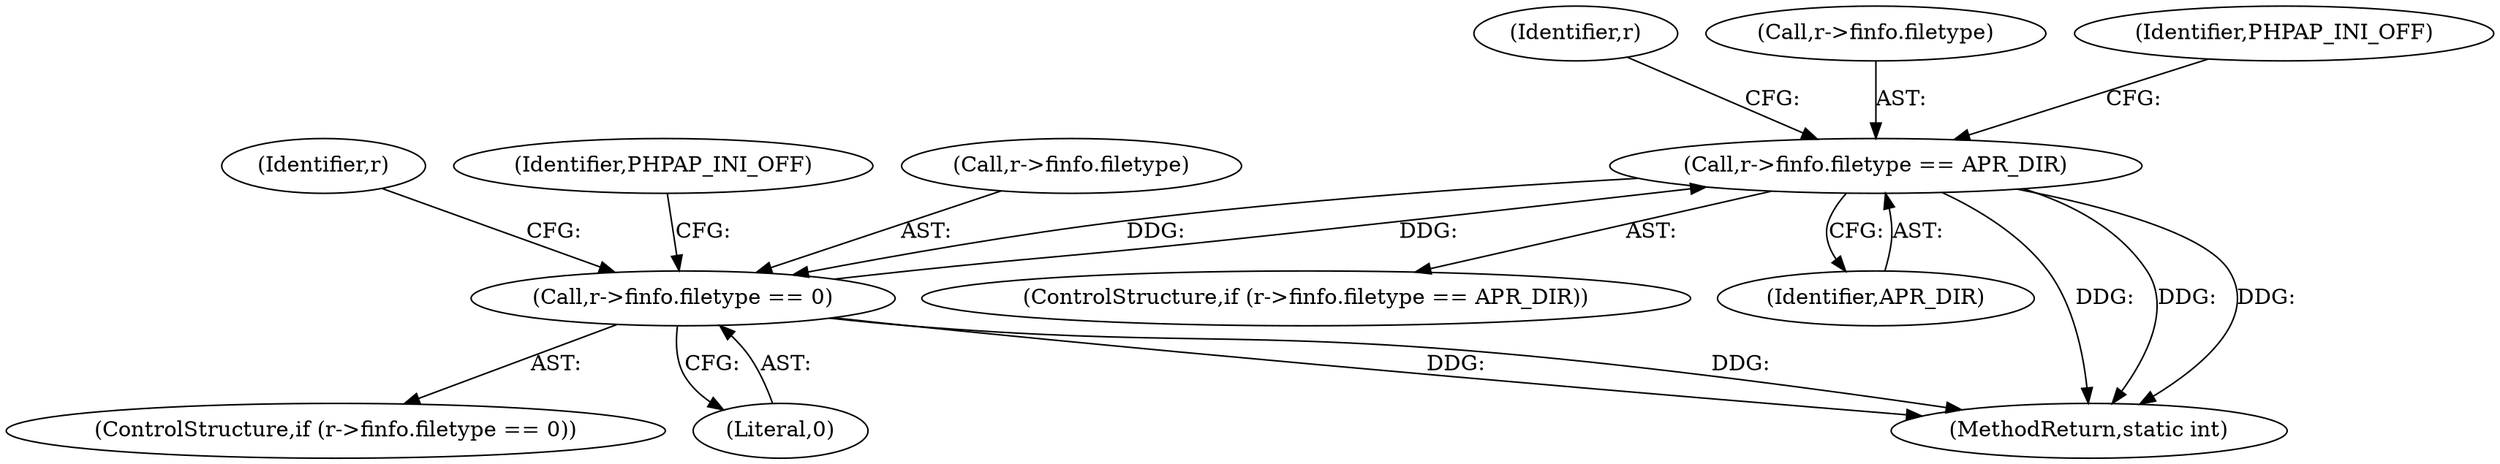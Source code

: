 digraph "0_php-src_23b057742e3cf199612fa8050ae86cae675e214e@pointer" {
"1000282" [label="(Call,r->finfo.filetype == APR_DIR)"];
"1000270" [label="(Call,r->finfo.filetype == 0)"];
"1000282" [label="(Call,r->finfo.filetype == APR_DIR)"];
"1000285" [label="(Identifier,r)"];
"1000281" [label="(ControlStructure,if (r->finfo.filetype == APR_DIR))"];
"1000297" [label="(Identifier,r)"];
"1000269" [label="(ControlStructure,if (r->finfo.filetype == 0))"];
"1000288" [label="(Identifier,APR_DIR)"];
"1000270" [label="(Call,r->finfo.filetype == 0)"];
"1000278" [label="(Identifier,PHPAP_INI_OFF)"];
"1000276" [label="(Literal,0)"];
"1000543" [label="(MethodReturn,static int)"];
"1000283" [label="(Call,r->finfo.filetype)"];
"1000282" [label="(Call,r->finfo.filetype == APR_DIR)"];
"1000271" [label="(Call,r->finfo.filetype)"];
"1000290" [label="(Identifier,PHPAP_INI_OFF)"];
"1000282" -> "1000281"  [label="AST: "];
"1000282" -> "1000288"  [label="CFG: "];
"1000283" -> "1000282"  [label="AST: "];
"1000288" -> "1000282"  [label="AST: "];
"1000290" -> "1000282"  [label="CFG: "];
"1000297" -> "1000282"  [label="CFG: "];
"1000282" -> "1000543"  [label="DDG: "];
"1000282" -> "1000543"  [label="DDG: "];
"1000282" -> "1000543"  [label="DDG: "];
"1000282" -> "1000270"  [label="DDG: "];
"1000270" -> "1000282"  [label="DDG: "];
"1000270" -> "1000269"  [label="AST: "];
"1000270" -> "1000276"  [label="CFG: "];
"1000271" -> "1000270"  [label="AST: "];
"1000276" -> "1000270"  [label="AST: "];
"1000278" -> "1000270"  [label="CFG: "];
"1000285" -> "1000270"  [label="CFG: "];
"1000270" -> "1000543"  [label="DDG: "];
"1000270" -> "1000543"  [label="DDG: "];
}
